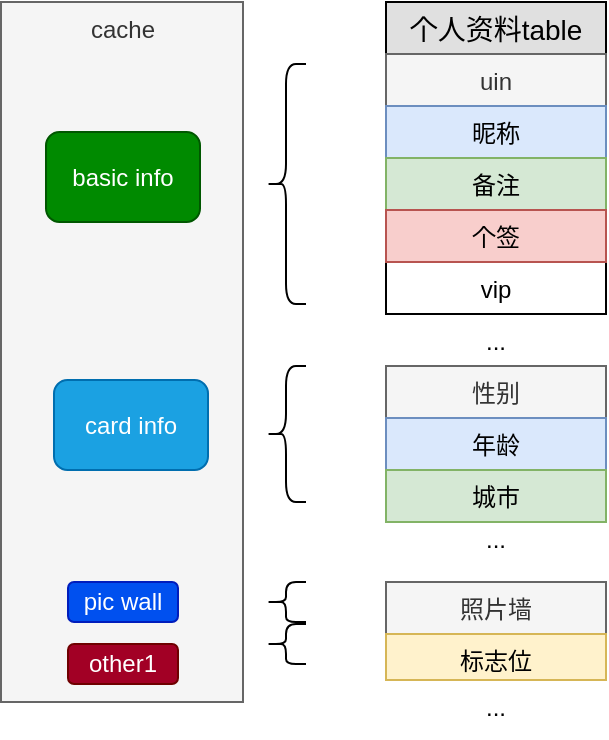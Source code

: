 <mxfile pages="1" version="11.2.3" type="github"><diagram id="EdIUbtQa8dpg0t_CGevS" name="Page-1"><mxGraphModel dx="1422" dy="764" grid="1" gridSize="10" guides="1" tooltips="1" connect="1" arrows="1" fold="1" page="1" pageScale="1" pageWidth="827" pageHeight="1169" math="0" shadow="0"><root><mxCell id="0"/><mxCell id="1" parent="0"/><UserObject label="cache" treeRoot="1" id="OX9uley6ojdhbFIqnam2-33"><mxCell style="whiteSpace=wrap;html=1;align=center;treeFolding=1;treeMoving=1;container=1;recursiveResize=0;verticalAlign=top;fillColor=#f5f5f5;strokeColor=#666666;fontColor=#333333;" vertex="1" parent="1"><mxGeometry x="357.5" y="110" width="121" height="350" as="geometry"/></mxCell></UserObject><mxCell id="OX9uley6ojdhbFIqnam2-1" value="个人资料table" style="swimlane;fontStyle=0;childLayout=stackLayout;horizontal=1;startSize=26;fillColor=#e0e0e0;horizontalStack=0;resizeParent=1;resizeParentMax=0;resizeLast=0;collapsible=1;marginBottom=0;swimlaneFillColor=#ffffff;align=center;fontSize=14;" vertex="1" parent="1"><mxGeometry x="550" y="110" width="110" height="156" as="geometry"/></mxCell><mxCell id="OX9uley6ojdhbFIqnam2-2" value="uin" style="text;strokeColor=#666666;fillColor=#f5f5f5;spacingLeft=4;spacingRight=4;overflow=hidden;rotatable=0;points=[[0,0.5],[1,0.5]];portConstraint=eastwest;fontSize=12;fontColor=#333333;align=center;" vertex="1" parent="OX9uley6ojdhbFIqnam2-1"><mxGeometry y="26" width="110" height="26" as="geometry"/></mxCell><mxCell id="OX9uley6ojdhbFIqnam2-3" value="昵称" style="text;strokeColor=#6c8ebf;fillColor=#dae8fc;spacingLeft=4;spacingRight=4;overflow=hidden;rotatable=0;points=[[0,0.5],[1,0.5]];portConstraint=eastwest;fontSize=12;align=center;" vertex="1" parent="OX9uley6ojdhbFIqnam2-1"><mxGeometry y="52" width="110" height="26" as="geometry"/></mxCell><mxCell id="OX9uley6ojdhbFIqnam2-6" value="备注" style="text;strokeColor=#82b366;fillColor=#d5e8d4;spacingLeft=4;spacingRight=4;overflow=hidden;rotatable=0;points=[[0,0.5],[1,0.5]];portConstraint=eastwest;fontSize=12;align=center;" vertex="1" parent="OX9uley6ojdhbFIqnam2-1"><mxGeometry y="78" width="110" height="26" as="geometry"/></mxCell><mxCell id="OX9uley6ojdhbFIqnam2-7" value="个签" style="text;strokeColor=#b85450;fillColor=#f8cecc;spacingLeft=4;spacingRight=4;overflow=hidden;rotatable=0;points=[[0,0.5],[1,0.5]];portConstraint=eastwest;fontSize=12;align=center;" vertex="1" parent="OX9uley6ojdhbFIqnam2-1"><mxGeometry y="104" width="110" height="26" as="geometry"/></mxCell><mxCell id="OX9uley6ojdhbFIqnam2-10" value="vip" style="text;strokeColor=none;fillColor=none;spacingLeft=4;spacingRight=4;overflow=hidden;rotatable=0;points=[[0,0.5],[1,0.5]];portConstraint=eastwest;fontSize=12;align=center;" vertex="1" parent="OX9uley6ojdhbFIqnam2-1"><mxGeometry y="130" width="110" height="26" as="geometry"/></mxCell><mxCell id="OX9uley6ojdhbFIqnam2-14" value="..." style="text;spacingLeft=4;spacingRight=4;overflow=hidden;rotatable=0;points=[[0,0.5],[1,0.5]];portConstraint=eastwest;fontSize=12;align=center;" vertex="1" parent="1"><mxGeometry x="550" y="266" width="110" height="26" as="geometry"/></mxCell><mxCell id="OX9uley6ojdhbFIqnam2-15" value="性别" style="text;strokeColor=#666666;fillColor=#f5f5f5;spacingLeft=4;spacingRight=4;overflow=hidden;rotatable=0;points=[[0,0.5],[1,0.5]];portConstraint=eastwest;fontSize=12;fontColor=#333333;align=center;" vertex="1" parent="1"><mxGeometry x="550" y="292" width="110" height="26" as="geometry"/></mxCell><mxCell id="OX9uley6ojdhbFIqnam2-16" value="年龄" style="text;strokeColor=#6c8ebf;fillColor=#dae8fc;spacingLeft=4;spacingRight=4;overflow=hidden;rotatable=0;points=[[0,0.5],[1,0.5]];portConstraint=eastwest;fontSize=12;align=center;" vertex="1" parent="1"><mxGeometry x="550" y="318" width="110" height="26" as="geometry"/></mxCell><mxCell id="OX9uley6ojdhbFIqnam2-17" value="城市" style="text;strokeColor=#82b366;fillColor=#d5e8d4;spacingLeft=4;spacingRight=4;overflow=hidden;rotatable=0;points=[[0,0.5],[1,0.5]];portConstraint=eastwest;fontSize=12;align=center;" vertex="1" parent="1"><mxGeometry x="550" y="344" width="110" height="26" as="geometry"/></mxCell><mxCell id="OX9uley6ojdhbFIqnam2-18" value="..." style="text;strokeColor=none;fillColor=none;spacingLeft=4;spacingRight=4;overflow=hidden;rotatable=0;points=[[0,0.5],[1,0.5]];portConstraint=eastwest;fontSize=12;align=center;" vertex="1" parent="1"><mxGeometry x="550" y="365" width="110" height="26" as="geometry"/></mxCell><mxCell id="OX9uley6ojdhbFIqnam2-19" value="照片墙" style="text;strokeColor=#666666;fillColor=#f5f5f5;spacingLeft=4;spacingRight=4;overflow=hidden;rotatable=0;points=[[0,0.5],[1,0.5]];portConstraint=eastwest;fontSize=12;fontColor=#333333;align=center;" vertex="1" parent="1"><mxGeometry x="550" y="400" width="110" height="26" as="geometry"/></mxCell><mxCell id="OX9uley6ojdhbFIqnam2-20" value="标志位" style="text;strokeColor=#d6b656;fillColor=#fff2cc;spacingLeft=4;spacingRight=4;overflow=hidden;rotatable=0;points=[[0,0.5],[1,0.5]];portConstraint=eastwest;fontSize=12;align=center;" vertex="1" parent="1"><mxGeometry x="550" y="426" width="110" height="23" as="geometry"/></mxCell><mxCell id="OX9uley6ojdhbFIqnam2-21" value="..." style="text;strokeColor=none;fillColor=none;spacingLeft=4;spacingRight=4;overflow=hidden;rotatable=0;points=[[0,0.5],[1,0.5]];portConstraint=eastwest;fontSize=12;align=center;" vertex="1" parent="1"><mxGeometry x="550" y="449" width="110" height="26" as="geometry"/></mxCell><mxCell id="OX9uley6ojdhbFIqnam2-22" value="" style="shape=curlyBracket;whiteSpace=wrap;html=1;rounded=1;" vertex="1" parent="1"><mxGeometry x="490" y="141" width="20" height="120" as="geometry"/></mxCell><mxCell id="OX9uley6ojdhbFIqnam2-23" value="" style="shape=curlyBracket;whiteSpace=wrap;html=1;rounded=1;" vertex="1" parent="1"><mxGeometry x="490" y="292" width="20" height="68" as="geometry"/></mxCell><mxCell id="OX9uley6ojdhbFIqnam2-24" value="" style="shape=curlyBracket;whiteSpace=wrap;html=1;rounded=1;" vertex="1" parent="1"><mxGeometry x="490" y="400" width="20" height="20" as="geometry"/></mxCell><mxCell id="OX9uley6ojdhbFIqnam2-25" value="" style="shape=curlyBracket;whiteSpace=wrap;html=1;rounded=1;" vertex="1" parent="1"><mxGeometry x="490" y="421" width="20" height="20" as="geometry"/></mxCell><mxCell id="OX9uley6ojdhbFIqnam2-28" value="basic info" style="rounded=1;whiteSpace=wrap;html=1;fillColor=#008a00;strokeColor=#005700;fontColor=#ffffff;" vertex="1" parent="1"><mxGeometry x="380" y="175" width="77" height="45" as="geometry"/></mxCell><mxCell id="OX9uley6ojdhbFIqnam2-29" value="card info" style="rounded=1;whiteSpace=wrap;html=1;fillColor=#1ba1e2;strokeColor=#006EAF;fontColor=#ffffff;" vertex="1" parent="1"><mxGeometry x="384" y="299" width="77" height="45" as="geometry"/></mxCell><mxCell id="OX9uley6ojdhbFIqnam2-30" value="pic wall" style="rounded=1;whiteSpace=wrap;html=1;fillColor=#0050ef;strokeColor=#001DBC;fontColor=#ffffff;" vertex="1" parent="1"><mxGeometry x="391" y="400" width="55" height="20" as="geometry"/></mxCell><mxCell id="OX9uley6ojdhbFIqnam2-31" value="other1" style="rounded=1;whiteSpace=wrap;html=1;fillColor=#a20025;strokeColor=#6F0000;fontColor=#ffffff;" vertex="1" parent="1"><mxGeometry x="391" y="431" width="55" height="20" as="geometry"/></mxCell></root></mxGraphModel></diagram></mxfile>